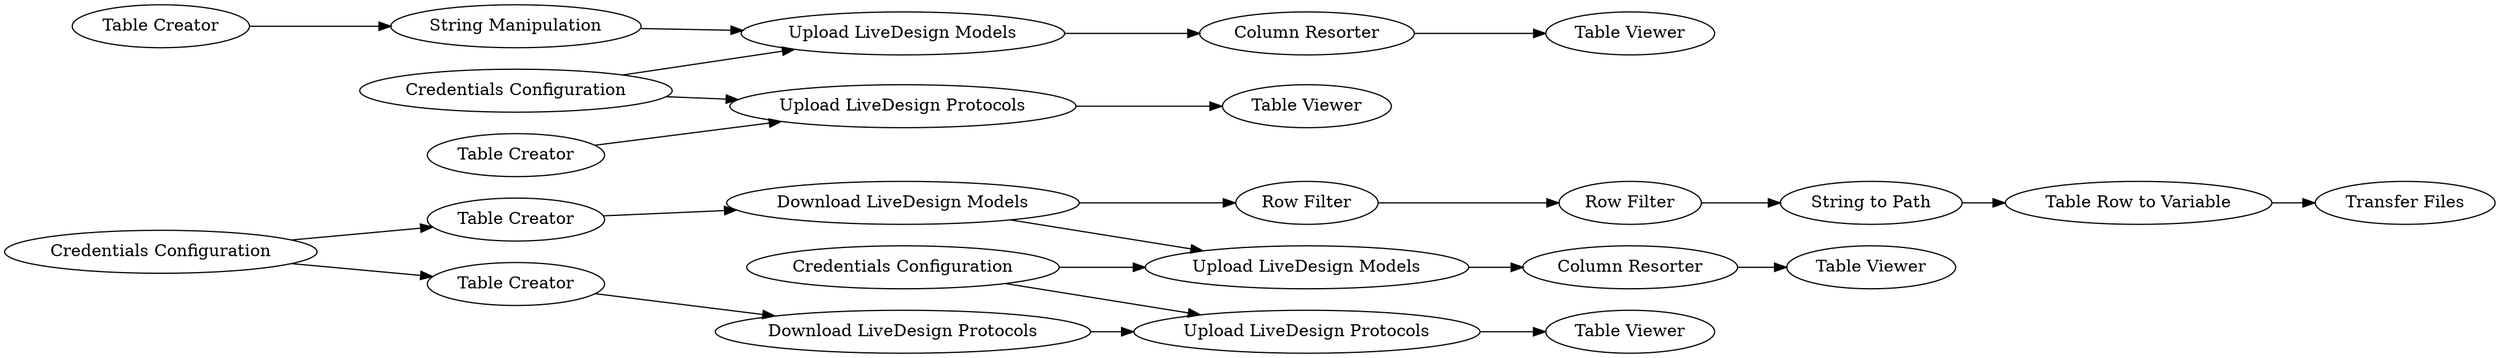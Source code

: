 digraph {
	"-5669888688390825559_15982" [label="Download LiveDesign Models"]
	"-5669888688390825559_15992" [label="Upload LiveDesign Models"]
	"-5669888688390825559_16" [label="Table Row to Variable"]
	"-5669888688390825559_16000" [label="String Manipulation"]
	"-5669888688390825559_15971" [label="Credentials Configuration"]
	"-5669888688390825559_15994" [label="Table Viewer"]
	"-5669888688390825559_15995" [label="Upload LiveDesign Protocols"]
	"-5669888688390825559_15993" [label="Table Viewer"]
	"-5669888688390825559_16002" [label="Table Creator"]
	"-5669888688390825559_15997" [label="Credentials Configuration"]
	"-5669888688390825559_15974" [label="Download LiveDesign Protocols"]
	"-5669888688390825559_15986" [label="Table Creator"]
	"-5669888688390825559_15988" [label="Row Filter"]
	"-5669888688390825559_15983" [label="Upload LiveDesign Models"]
	"-5669888688390825559_15984" [label="Table Viewer"]
	"-5669888688390825559_15985" [label="Table Viewer"]
	"-5669888688390825559_15987" [label="Column Resorter"]
	"-5669888688390825559_16001" [label="Table Creator"]
	"-5669888688390825559_15991" [label="Credentials Configuration"]
	"-5669888688390825559_15" [label="Transfer Files"]
	"-5669888688390825559_15990" [label="Row Filter"]
	"-5669888688390825559_15973" [label="Table Creator"]
	"-5669888688390825559_15996" [label="Column Resorter"]
	"-5669888688390825559_15975" [label="Upload LiveDesign Protocols"]
	"-5669888688390825559_15989" [label="String to Path"]
	"-5669888688390825559_15983" -> "-5669888688390825559_15987"
	"-5669888688390825559_15974" -> "-5669888688390825559_15975"
	"-5669888688390825559_15995" -> "-5669888688390825559_15993"
	"-5669888688390825559_15971" -> "-5669888688390825559_15973"
	"-5669888688390825559_16000" -> "-5669888688390825559_15992"
	"-5669888688390825559_15973" -> "-5669888688390825559_15974"
	"-5669888688390825559_15982" -> "-5669888688390825559_15983"
	"-5669888688390825559_16" -> "-5669888688390825559_15"
	"-5669888688390825559_15991" -> "-5669888688390825559_15983"
	"-5669888688390825559_15992" -> "-5669888688390825559_15996"
	"-5669888688390825559_15971" -> "-5669888688390825559_15986"
	"-5669888688390825559_15997" -> "-5669888688390825559_15992"
	"-5669888688390825559_15996" -> "-5669888688390825559_15994"
	"-5669888688390825559_15988" -> "-5669888688390825559_15989"
	"-5669888688390825559_15989" -> "-5669888688390825559_16"
	"-5669888688390825559_15982" -> "-5669888688390825559_15990"
	"-5669888688390825559_16002" -> "-5669888688390825559_15995"
	"-5669888688390825559_15990" -> "-5669888688390825559_15988"
	"-5669888688390825559_15991" -> "-5669888688390825559_15975"
	"-5669888688390825559_16001" -> "-5669888688390825559_16000"
	"-5669888688390825559_15987" -> "-5669888688390825559_15985"
	"-5669888688390825559_15975" -> "-5669888688390825559_15984"
	"-5669888688390825559_15986" -> "-5669888688390825559_15982"
	"-5669888688390825559_15997" -> "-5669888688390825559_15995"
	rankdir=LR
}

